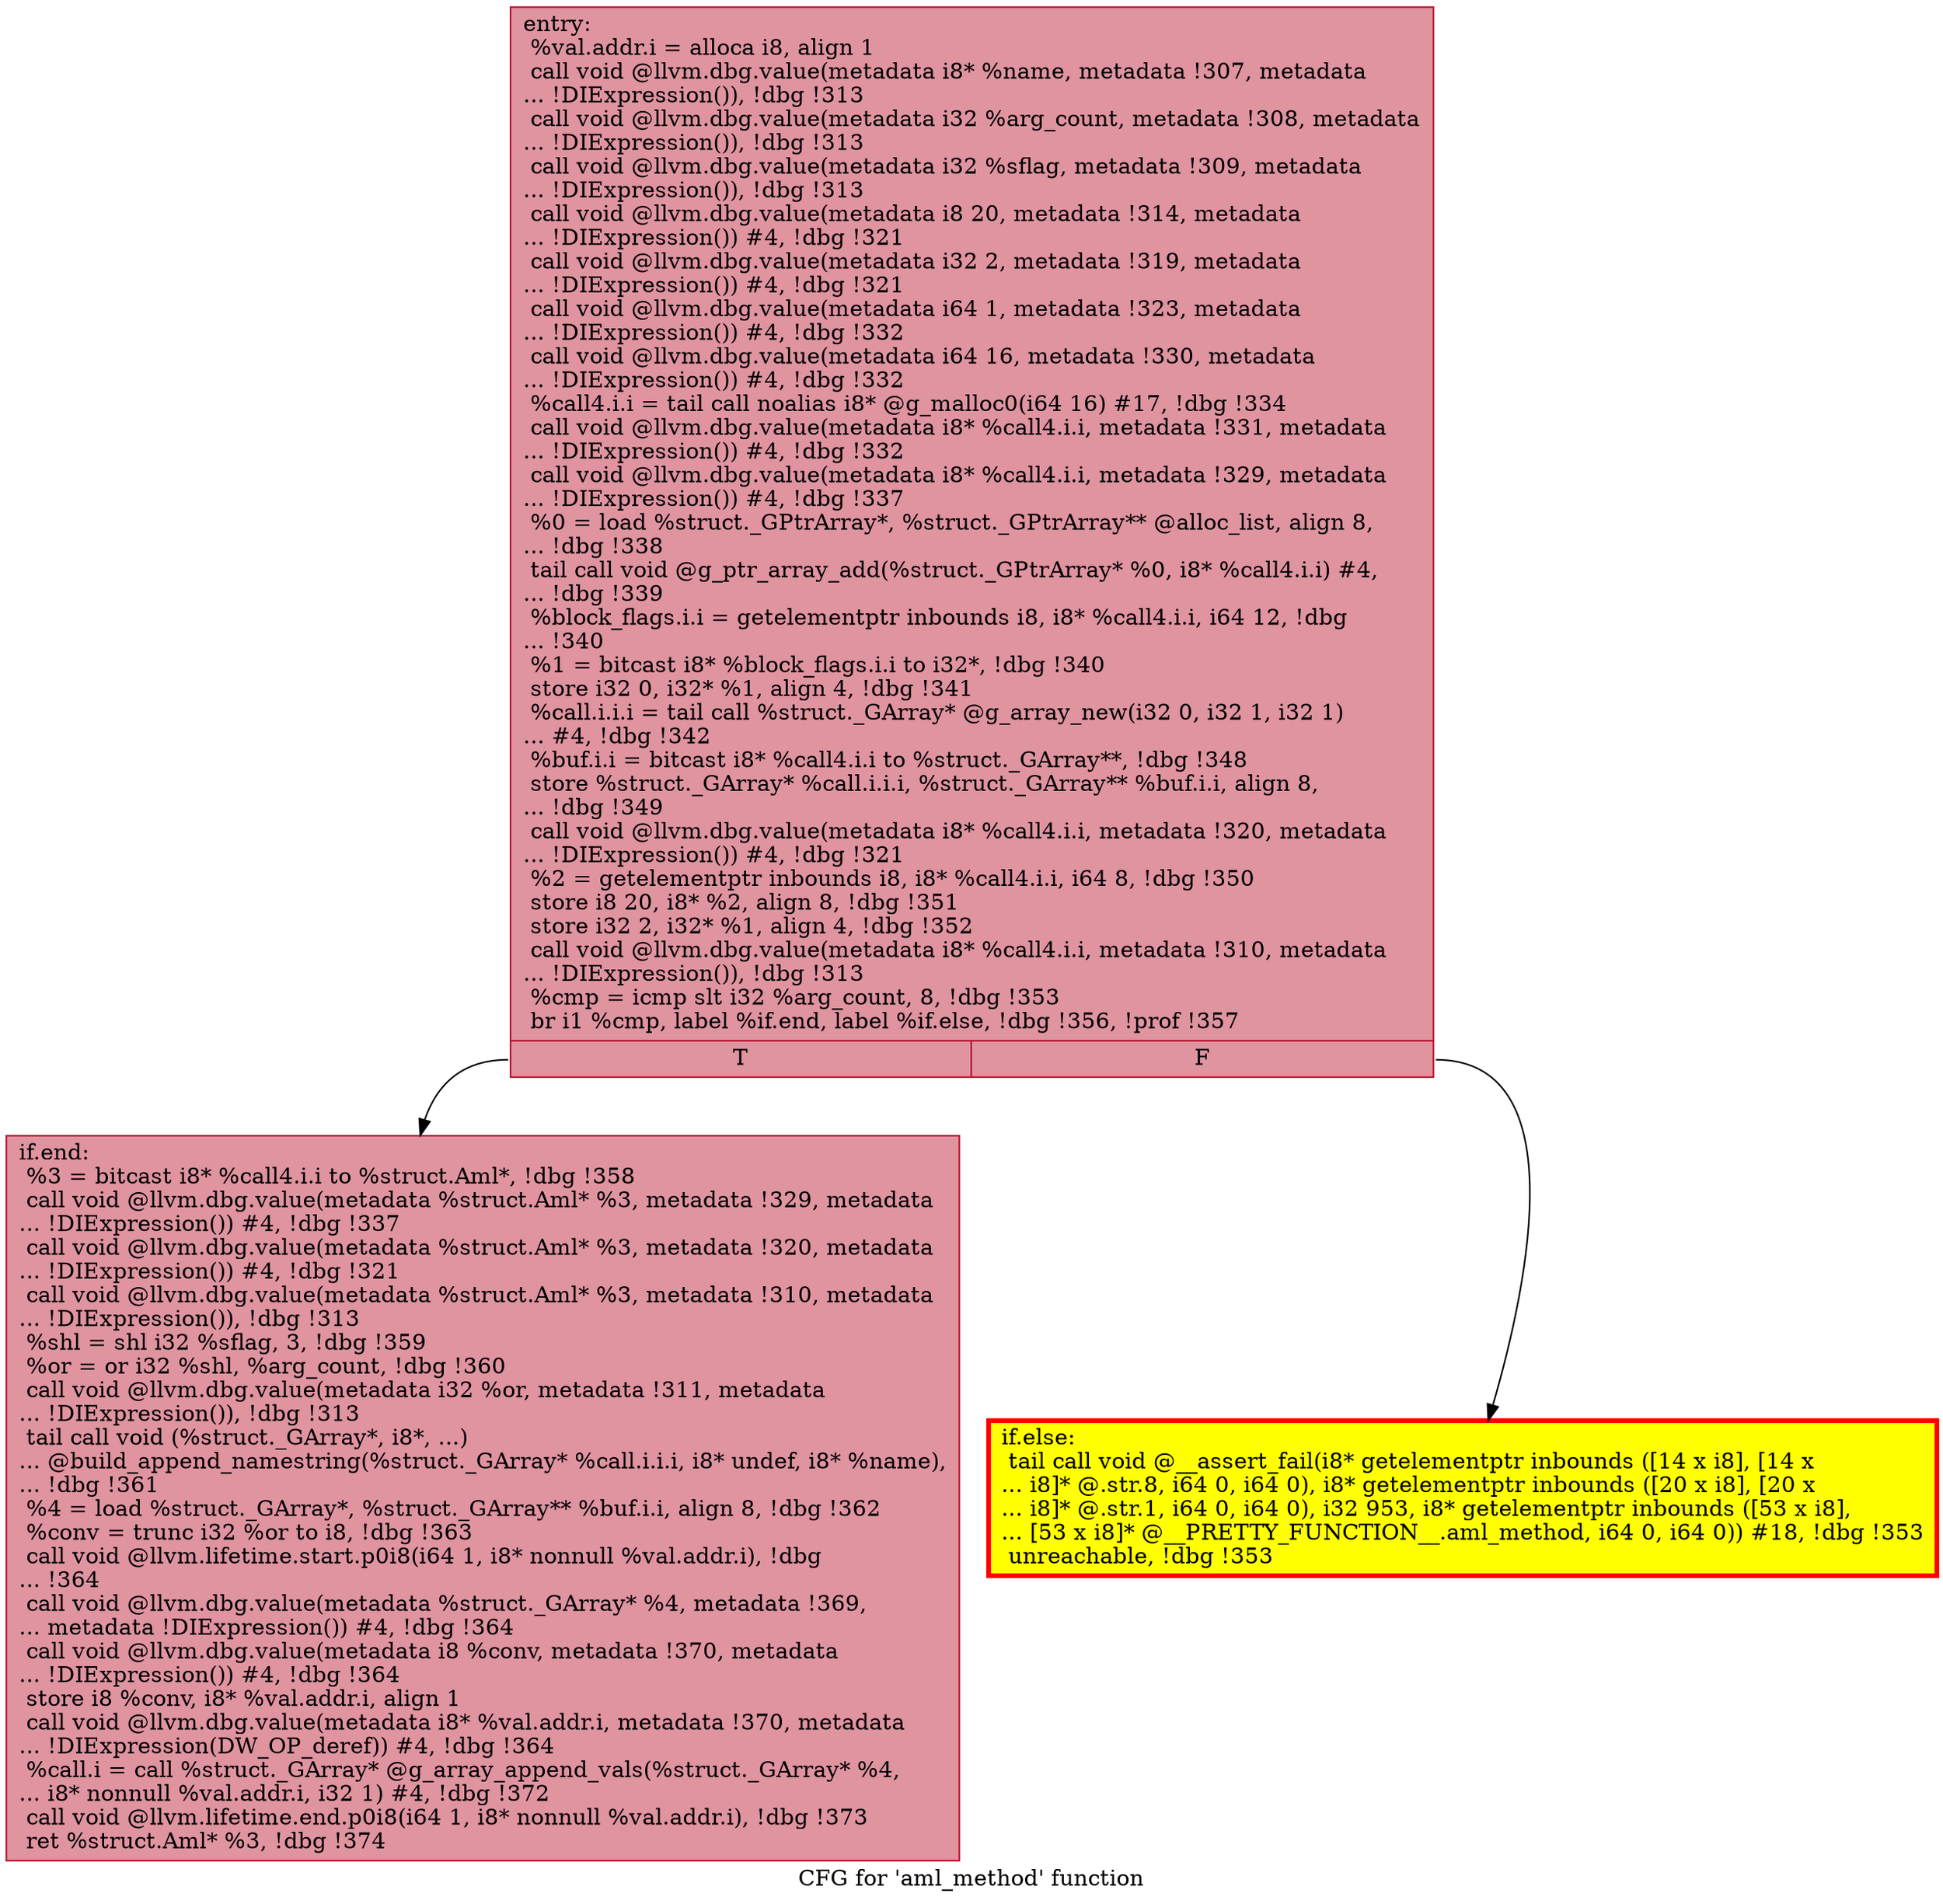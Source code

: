 digraph "CFG for 'aml_method' function" {
	label="CFG for 'aml_method' function";

	Node0x559ed895d5e0 [shape=record,color="#b70d28ff", style=filled, fillcolor="#b70d2870",label="{entry:\l  %val.addr.i = alloca i8, align 1\l  call void @llvm.dbg.value(metadata i8* %name, metadata !307, metadata\l... !DIExpression()), !dbg !313\l  call void @llvm.dbg.value(metadata i32 %arg_count, metadata !308, metadata\l... !DIExpression()), !dbg !313\l  call void @llvm.dbg.value(metadata i32 %sflag, metadata !309, metadata\l... !DIExpression()), !dbg !313\l  call void @llvm.dbg.value(metadata i8 20, metadata !314, metadata\l... !DIExpression()) #4, !dbg !321\l  call void @llvm.dbg.value(metadata i32 2, metadata !319, metadata\l... !DIExpression()) #4, !dbg !321\l  call void @llvm.dbg.value(metadata i64 1, metadata !323, metadata\l... !DIExpression()) #4, !dbg !332\l  call void @llvm.dbg.value(metadata i64 16, metadata !330, metadata\l... !DIExpression()) #4, !dbg !332\l  %call4.i.i = tail call noalias i8* @g_malloc0(i64 16) #17, !dbg !334\l  call void @llvm.dbg.value(metadata i8* %call4.i.i, metadata !331, metadata\l... !DIExpression()) #4, !dbg !332\l  call void @llvm.dbg.value(metadata i8* %call4.i.i, metadata !329, metadata\l... !DIExpression()) #4, !dbg !337\l  %0 = load %struct._GPtrArray*, %struct._GPtrArray** @alloc_list, align 8,\l... !dbg !338\l  tail call void @g_ptr_array_add(%struct._GPtrArray* %0, i8* %call4.i.i) #4,\l... !dbg !339\l  %block_flags.i.i = getelementptr inbounds i8, i8* %call4.i.i, i64 12, !dbg\l... !340\l  %1 = bitcast i8* %block_flags.i.i to i32*, !dbg !340\l  store i32 0, i32* %1, align 4, !dbg !341\l  %call.i.i.i = tail call %struct._GArray* @g_array_new(i32 0, i32 1, i32 1)\l... #4, !dbg !342\l  %buf.i.i = bitcast i8* %call4.i.i to %struct._GArray**, !dbg !348\l  store %struct._GArray* %call.i.i.i, %struct._GArray** %buf.i.i, align 8,\l... !dbg !349\l  call void @llvm.dbg.value(metadata i8* %call4.i.i, metadata !320, metadata\l... !DIExpression()) #4, !dbg !321\l  %2 = getelementptr inbounds i8, i8* %call4.i.i, i64 8, !dbg !350\l  store i8 20, i8* %2, align 8, !dbg !351\l  store i32 2, i32* %1, align 4, !dbg !352\l  call void @llvm.dbg.value(metadata i8* %call4.i.i, metadata !310, metadata\l... !DIExpression()), !dbg !313\l  %cmp = icmp slt i32 %arg_count, 8, !dbg !353\l  br i1 %cmp, label %if.end, label %if.else, !dbg !356, !prof !357\l|{<s0>T|<s1>F}}"];
	Node0x559ed895d5e0:s0 -> Node0x559ed8dfcc00;
	Node0x559ed895d5e0:s1 -> Node0x559ed8dfcc50;
	Node0x559ed8dfcc50 [shape=record,penwidth=3.0, style="filled", color="red", fillcolor="yellow",label="{if.else:                                          \l  tail call void @__assert_fail(i8* getelementptr inbounds ([14 x i8], [14 x\l... i8]* @.str.8, i64 0, i64 0), i8* getelementptr inbounds ([20 x i8], [20 x\l... i8]* @.str.1, i64 0, i64 0), i32 953, i8* getelementptr inbounds ([53 x i8],\l... [53 x i8]* @__PRETTY_FUNCTION__.aml_method, i64 0, i64 0)) #18, !dbg !353\l  unreachable, !dbg !353\l}"];
	Node0x559ed8dfcc00 [shape=record,color="#b70d28ff", style=filled, fillcolor="#b70d2870",label="{if.end:                                           \l  %3 = bitcast i8* %call4.i.i to %struct.Aml*, !dbg !358\l  call void @llvm.dbg.value(metadata %struct.Aml* %3, metadata !329, metadata\l... !DIExpression()) #4, !dbg !337\l  call void @llvm.dbg.value(metadata %struct.Aml* %3, metadata !320, metadata\l... !DIExpression()) #4, !dbg !321\l  call void @llvm.dbg.value(metadata %struct.Aml* %3, metadata !310, metadata\l... !DIExpression()), !dbg !313\l  %shl = shl i32 %sflag, 3, !dbg !359\l  %or = or i32 %shl, %arg_count, !dbg !360\l  call void @llvm.dbg.value(metadata i32 %or, metadata !311, metadata\l... !DIExpression()), !dbg !313\l  tail call void (%struct._GArray*, i8*, ...)\l... @build_append_namestring(%struct._GArray* %call.i.i.i, i8* undef, i8* %name),\l... !dbg !361\l  %4 = load %struct._GArray*, %struct._GArray** %buf.i.i, align 8, !dbg !362\l  %conv = trunc i32 %or to i8, !dbg !363\l  call void @llvm.lifetime.start.p0i8(i64 1, i8* nonnull %val.addr.i), !dbg\l... !364\l  call void @llvm.dbg.value(metadata %struct._GArray* %4, metadata !369,\l... metadata !DIExpression()) #4, !dbg !364\l  call void @llvm.dbg.value(metadata i8 %conv, metadata !370, metadata\l... !DIExpression()) #4, !dbg !364\l  store i8 %conv, i8* %val.addr.i, align 1\l  call void @llvm.dbg.value(metadata i8* %val.addr.i, metadata !370, metadata\l... !DIExpression(DW_OP_deref)) #4, !dbg !364\l  %call.i = call %struct._GArray* @g_array_append_vals(%struct._GArray* %4,\l... i8* nonnull %val.addr.i, i32 1) #4, !dbg !372\l  call void @llvm.lifetime.end.p0i8(i64 1, i8* nonnull %val.addr.i), !dbg !373\l  ret %struct.Aml* %3, !dbg !374\l}"];
}
